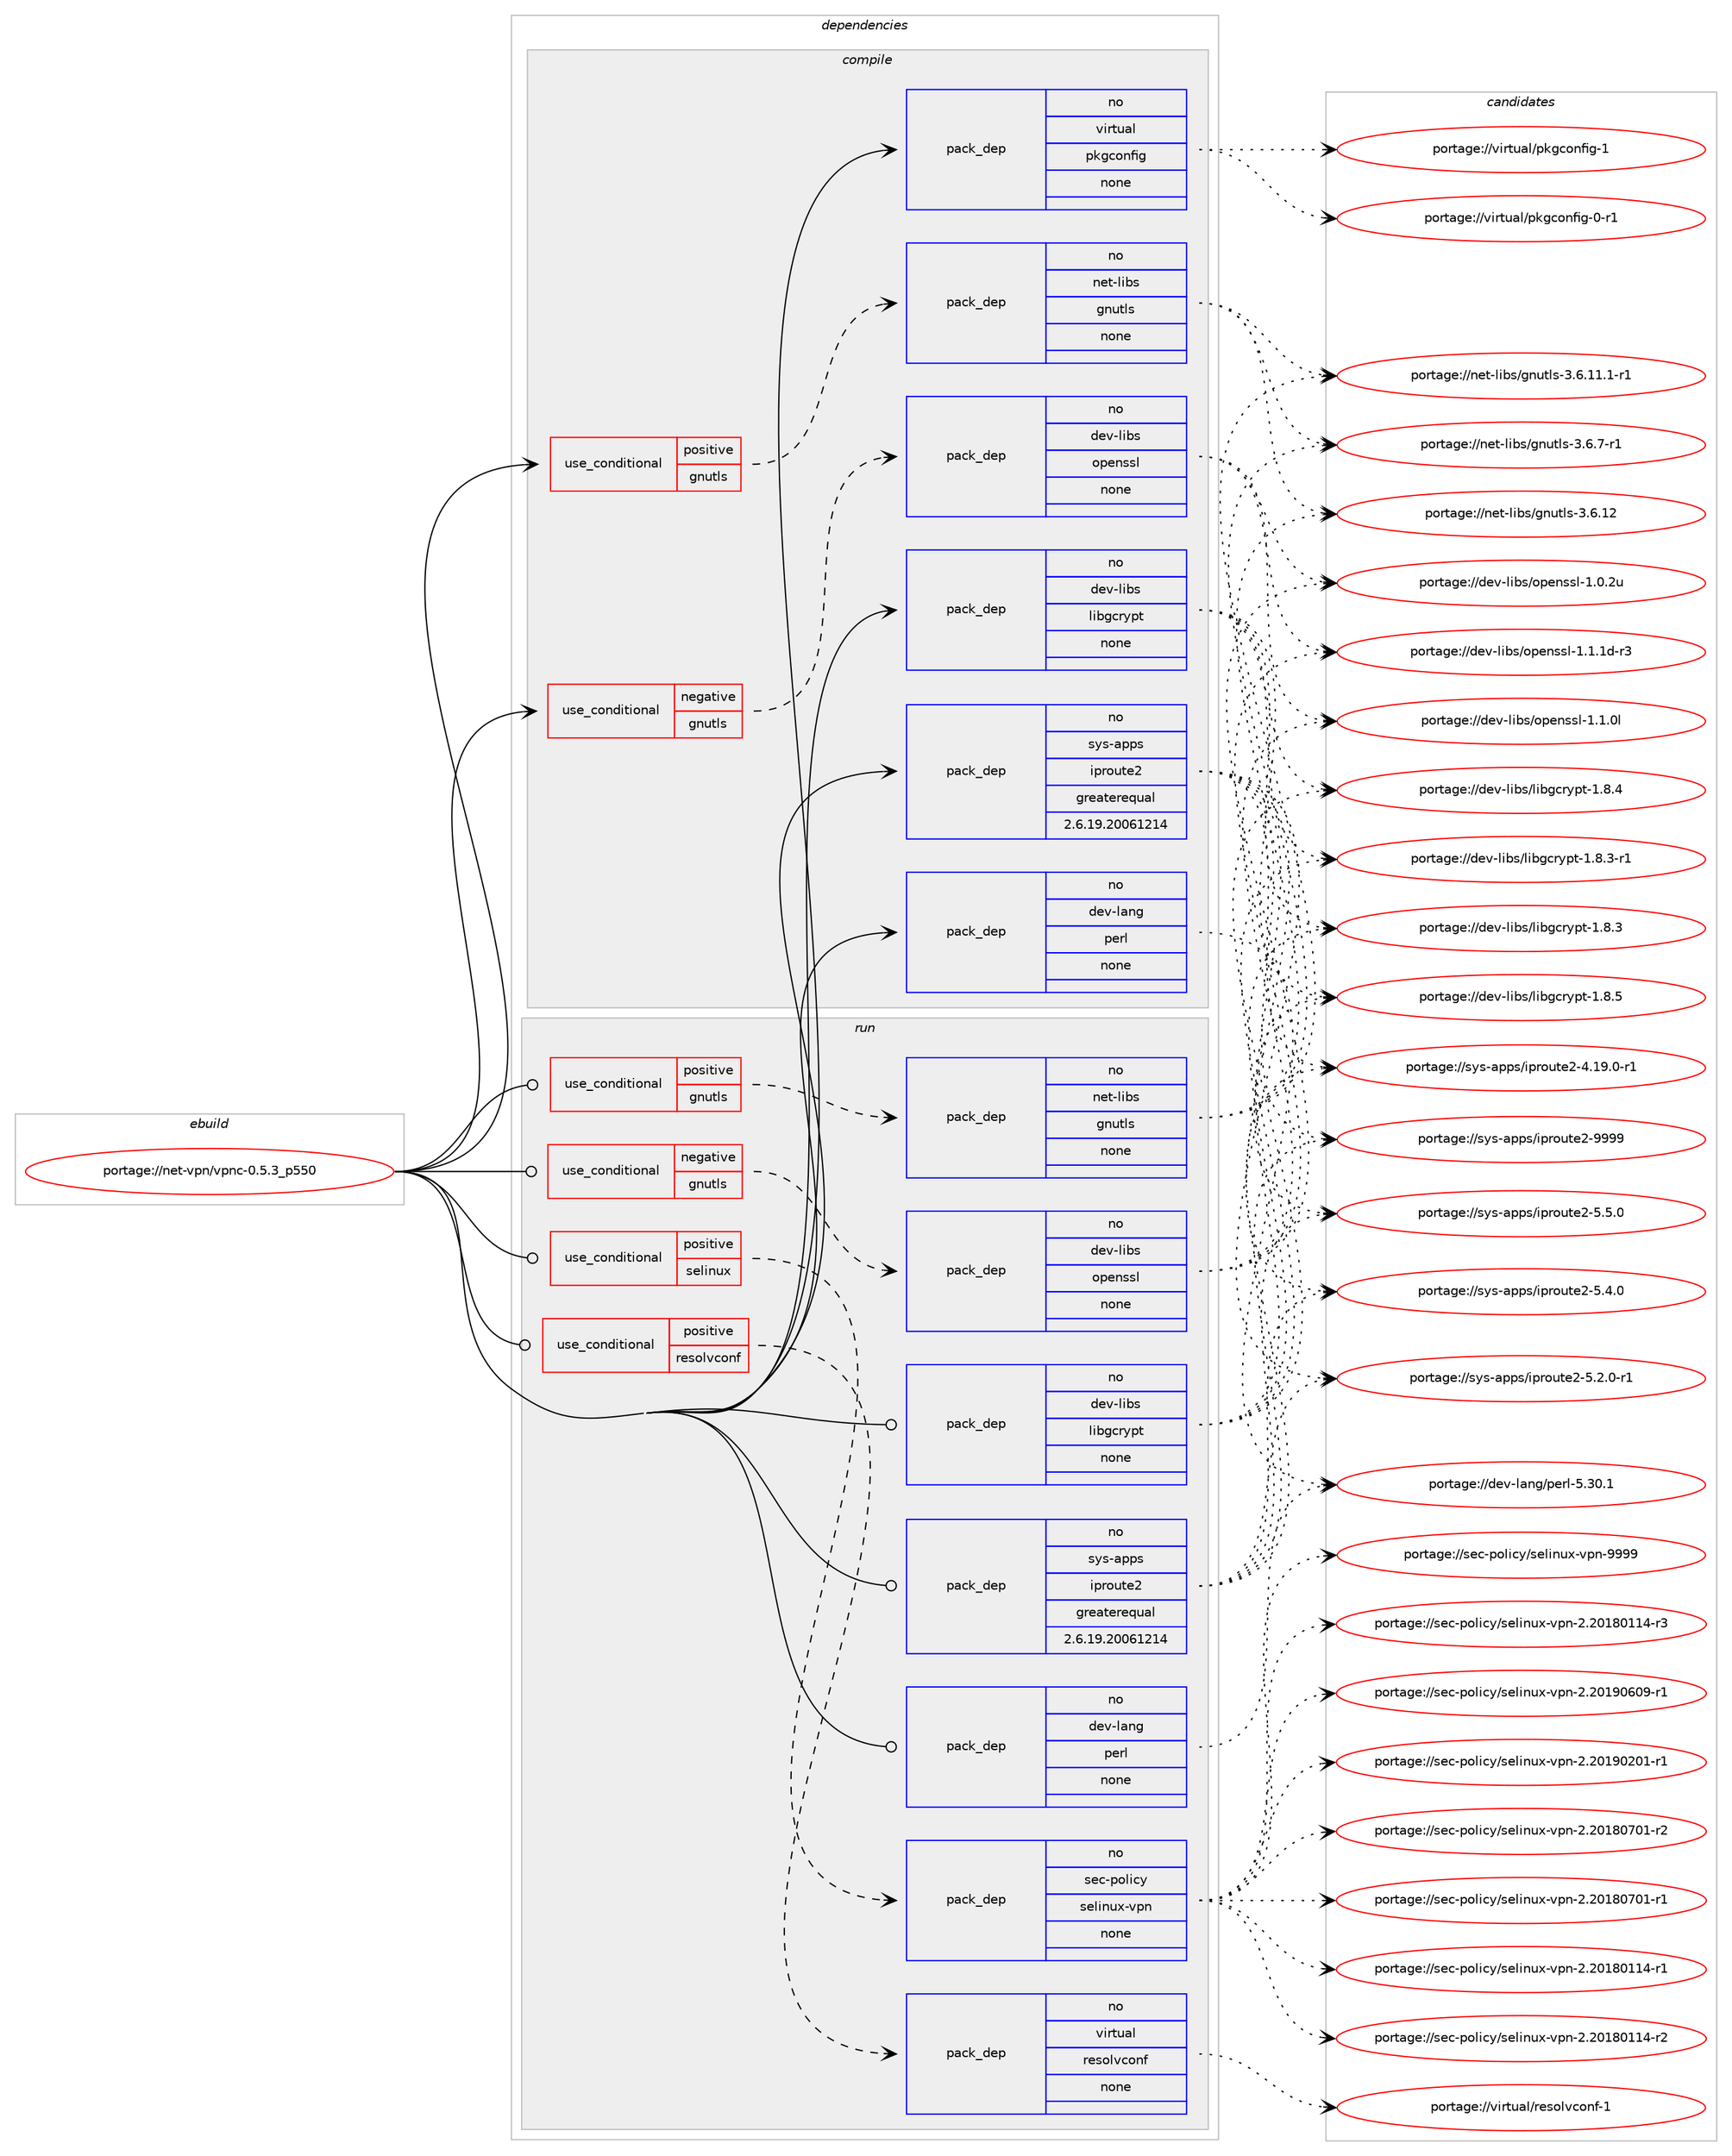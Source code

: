 digraph prolog {

# *************
# Graph options
# *************

newrank=true;
concentrate=true;
compound=true;
graph [rankdir=LR,fontname=Helvetica,fontsize=10,ranksep=1.5];#, ranksep=2.5, nodesep=0.2];
edge  [arrowhead=vee];
node  [fontname=Helvetica,fontsize=10];

# **********
# The ebuild
# **********

subgraph cluster_leftcol {
color=gray;
rank=same;
label=<<i>ebuild</i>>;
id [label="portage://net-vpn/vpnc-0.5.3_p550", color=red, width=4, href="../net-vpn/vpnc-0.5.3_p550.svg"];
}

# ****************
# The dependencies
# ****************

subgraph cluster_midcol {
color=gray;
label=<<i>dependencies</i>>;
subgraph cluster_compile {
fillcolor="#eeeeee";
style=filled;
label=<<i>compile</i>>;
subgraph cond22210 {
dependency112117 [label=<<TABLE BORDER="0" CELLBORDER="1" CELLSPACING="0" CELLPADDING="4"><TR><TD ROWSPAN="3" CELLPADDING="10">use_conditional</TD></TR><TR><TD>negative</TD></TR><TR><TD>gnutls</TD></TR></TABLE>>, shape=none, color=red];
subgraph pack88044 {
dependency112118 [label=<<TABLE BORDER="0" CELLBORDER="1" CELLSPACING="0" CELLPADDING="4" WIDTH="220"><TR><TD ROWSPAN="6" CELLPADDING="30">pack_dep</TD></TR><TR><TD WIDTH="110">no</TD></TR><TR><TD>dev-libs</TD></TR><TR><TD>openssl</TD></TR><TR><TD>none</TD></TR><TR><TD></TD></TR></TABLE>>, shape=none, color=blue];
}
dependency112117:e -> dependency112118:w [weight=20,style="dashed",arrowhead="vee"];
}
id:e -> dependency112117:w [weight=20,style="solid",arrowhead="vee"];
subgraph cond22211 {
dependency112119 [label=<<TABLE BORDER="0" CELLBORDER="1" CELLSPACING="0" CELLPADDING="4"><TR><TD ROWSPAN="3" CELLPADDING="10">use_conditional</TD></TR><TR><TD>positive</TD></TR><TR><TD>gnutls</TD></TR></TABLE>>, shape=none, color=red];
subgraph pack88045 {
dependency112120 [label=<<TABLE BORDER="0" CELLBORDER="1" CELLSPACING="0" CELLPADDING="4" WIDTH="220"><TR><TD ROWSPAN="6" CELLPADDING="30">pack_dep</TD></TR><TR><TD WIDTH="110">no</TD></TR><TR><TD>net-libs</TD></TR><TR><TD>gnutls</TD></TR><TR><TD>none</TD></TR><TR><TD></TD></TR></TABLE>>, shape=none, color=blue];
}
dependency112119:e -> dependency112120:w [weight=20,style="dashed",arrowhead="vee"];
}
id:e -> dependency112119:w [weight=20,style="solid",arrowhead="vee"];
subgraph pack88046 {
dependency112121 [label=<<TABLE BORDER="0" CELLBORDER="1" CELLSPACING="0" CELLPADDING="4" WIDTH="220"><TR><TD ROWSPAN="6" CELLPADDING="30">pack_dep</TD></TR><TR><TD WIDTH="110">no</TD></TR><TR><TD>dev-lang</TD></TR><TR><TD>perl</TD></TR><TR><TD>none</TD></TR><TR><TD></TD></TR></TABLE>>, shape=none, color=blue];
}
id:e -> dependency112121:w [weight=20,style="solid",arrowhead="vee"];
subgraph pack88047 {
dependency112122 [label=<<TABLE BORDER="0" CELLBORDER="1" CELLSPACING="0" CELLPADDING="4" WIDTH="220"><TR><TD ROWSPAN="6" CELLPADDING="30">pack_dep</TD></TR><TR><TD WIDTH="110">no</TD></TR><TR><TD>dev-libs</TD></TR><TR><TD>libgcrypt</TD></TR><TR><TD>none</TD></TR><TR><TD></TD></TR></TABLE>>, shape=none, color=blue];
}
id:e -> dependency112122:w [weight=20,style="solid",arrowhead="vee"];
subgraph pack88048 {
dependency112123 [label=<<TABLE BORDER="0" CELLBORDER="1" CELLSPACING="0" CELLPADDING="4" WIDTH="220"><TR><TD ROWSPAN="6" CELLPADDING="30">pack_dep</TD></TR><TR><TD WIDTH="110">no</TD></TR><TR><TD>sys-apps</TD></TR><TR><TD>iproute2</TD></TR><TR><TD>greaterequal</TD></TR><TR><TD>2.6.19.20061214</TD></TR></TABLE>>, shape=none, color=blue];
}
id:e -> dependency112123:w [weight=20,style="solid",arrowhead="vee"];
subgraph pack88049 {
dependency112124 [label=<<TABLE BORDER="0" CELLBORDER="1" CELLSPACING="0" CELLPADDING="4" WIDTH="220"><TR><TD ROWSPAN="6" CELLPADDING="30">pack_dep</TD></TR><TR><TD WIDTH="110">no</TD></TR><TR><TD>virtual</TD></TR><TR><TD>pkgconfig</TD></TR><TR><TD>none</TD></TR><TR><TD></TD></TR></TABLE>>, shape=none, color=blue];
}
id:e -> dependency112124:w [weight=20,style="solid",arrowhead="vee"];
}
subgraph cluster_compileandrun {
fillcolor="#eeeeee";
style=filled;
label=<<i>compile and run</i>>;
}
subgraph cluster_run {
fillcolor="#eeeeee";
style=filled;
label=<<i>run</i>>;
subgraph cond22212 {
dependency112125 [label=<<TABLE BORDER="0" CELLBORDER="1" CELLSPACING="0" CELLPADDING="4"><TR><TD ROWSPAN="3" CELLPADDING="10">use_conditional</TD></TR><TR><TD>negative</TD></TR><TR><TD>gnutls</TD></TR></TABLE>>, shape=none, color=red];
subgraph pack88050 {
dependency112126 [label=<<TABLE BORDER="0" CELLBORDER="1" CELLSPACING="0" CELLPADDING="4" WIDTH="220"><TR><TD ROWSPAN="6" CELLPADDING="30">pack_dep</TD></TR><TR><TD WIDTH="110">no</TD></TR><TR><TD>dev-libs</TD></TR><TR><TD>openssl</TD></TR><TR><TD>none</TD></TR><TR><TD></TD></TR></TABLE>>, shape=none, color=blue];
}
dependency112125:e -> dependency112126:w [weight=20,style="dashed",arrowhead="vee"];
}
id:e -> dependency112125:w [weight=20,style="solid",arrowhead="odot"];
subgraph cond22213 {
dependency112127 [label=<<TABLE BORDER="0" CELLBORDER="1" CELLSPACING="0" CELLPADDING="4"><TR><TD ROWSPAN="3" CELLPADDING="10">use_conditional</TD></TR><TR><TD>positive</TD></TR><TR><TD>gnutls</TD></TR></TABLE>>, shape=none, color=red];
subgraph pack88051 {
dependency112128 [label=<<TABLE BORDER="0" CELLBORDER="1" CELLSPACING="0" CELLPADDING="4" WIDTH="220"><TR><TD ROWSPAN="6" CELLPADDING="30">pack_dep</TD></TR><TR><TD WIDTH="110">no</TD></TR><TR><TD>net-libs</TD></TR><TR><TD>gnutls</TD></TR><TR><TD>none</TD></TR><TR><TD></TD></TR></TABLE>>, shape=none, color=blue];
}
dependency112127:e -> dependency112128:w [weight=20,style="dashed",arrowhead="vee"];
}
id:e -> dependency112127:w [weight=20,style="solid",arrowhead="odot"];
subgraph cond22214 {
dependency112129 [label=<<TABLE BORDER="0" CELLBORDER="1" CELLSPACING="0" CELLPADDING="4"><TR><TD ROWSPAN="3" CELLPADDING="10">use_conditional</TD></TR><TR><TD>positive</TD></TR><TR><TD>resolvconf</TD></TR></TABLE>>, shape=none, color=red];
subgraph pack88052 {
dependency112130 [label=<<TABLE BORDER="0" CELLBORDER="1" CELLSPACING="0" CELLPADDING="4" WIDTH="220"><TR><TD ROWSPAN="6" CELLPADDING="30">pack_dep</TD></TR><TR><TD WIDTH="110">no</TD></TR><TR><TD>virtual</TD></TR><TR><TD>resolvconf</TD></TR><TR><TD>none</TD></TR><TR><TD></TD></TR></TABLE>>, shape=none, color=blue];
}
dependency112129:e -> dependency112130:w [weight=20,style="dashed",arrowhead="vee"];
}
id:e -> dependency112129:w [weight=20,style="solid",arrowhead="odot"];
subgraph cond22215 {
dependency112131 [label=<<TABLE BORDER="0" CELLBORDER="1" CELLSPACING="0" CELLPADDING="4"><TR><TD ROWSPAN="3" CELLPADDING="10">use_conditional</TD></TR><TR><TD>positive</TD></TR><TR><TD>selinux</TD></TR></TABLE>>, shape=none, color=red];
subgraph pack88053 {
dependency112132 [label=<<TABLE BORDER="0" CELLBORDER="1" CELLSPACING="0" CELLPADDING="4" WIDTH="220"><TR><TD ROWSPAN="6" CELLPADDING="30">pack_dep</TD></TR><TR><TD WIDTH="110">no</TD></TR><TR><TD>sec-policy</TD></TR><TR><TD>selinux-vpn</TD></TR><TR><TD>none</TD></TR><TR><TD></TD></TR></TABLE>>, shape=none, color=blue];
}
dependency112131:e -> dependency112132:w [weight=20,style="dashed",arrowhead="vee"];
}
id:e -> dependency112131:w [weight=20,style="solid",arrowhead="odot"];
subgraph pack88054 {
dependency112133 [label=<<TABLE BORDER="0" CELLBORDER="1" CELLSPACING="0" CELLPADDING="4" WIDTH="220"><TR><TD ROWSPAN="6" CELLPADDING="30">pack_dep</TD></TR><TR><TD WIDTH="110">no</TD></TR><TR><TD>dev-lang</TD></TR><TR><TD>perl</TD></TR><TR><TD>none</TD></TR><TR><TD></TD></TR></TABLE>>, shape=none, color=blue];
}
id:e -> dependency112133:w [weight=20,style="solid",arrowhead="odot"];
subgraph pack88055 {
dependency112134 [label=<<TABLE BORDER="0" CELLBORDER="1" CELLSPACING="0" CELLPADDING="4" WIDTH="220"><TR><TD ROWSPAN="6" CELLPADDING="30">pack_dep</TD></TR><TR><TD WIDTH="110">no</TD></TR><TR><TD>dev-libs</TD></TR><TR><TD>libgcrypt</TD></TR><TR><TD>none</TD></TR><TR><TD></TD></TR></TABLE>>, shape=none, color=blue];
}
id:e -> dependency112134:w [weight=20,style="solid",arrowhead="odot"];
subgraph pack88056 {
dependency112135 [label=<<TABLE BORDER="0" CELLBORDER="1" CELLSPACING="0" CELLPADDING="4" WIDTH="220"><TR><TD ROWSPAN="6" CELLPADDING="30">pack_dep</TD></TR><TR><TD WIDTH="110">no</TD></TR><TR><TD>sys-apps</TD></TR><TR><TD>iproute2</TD></TR><TR><TD>greaterequal</TD></TR><TR><TD>2.6.19.20061214</TD></TR></TABLE>>, shape=none, color=blue];
}
id:e -> dependency112135:w [weight=20,style="solid",arrowhead="odot"];
}
}

# **************
# The candidates
# **************

subgraph cluster_choices {
rank=same;
color=gray;
label=<<i>candidates</i>>;

subgraph choice88044 {
color=black;
nodesep=1;
choice1001011184510810598115471111121011101151151084549464946491004511451 [label="portage://dev-libs/openssl-1.1.1d-r3", color=red, width=4,href="../dev-libs/openssl-1.1.1d-r3.svg"];
choice100101118451081059811547111112101110115115108454946494648108 [label="portage://dev-libs/openssl-1.1.0l", color=red, width=4,href="../dev-libs/openssl-1.1.0l.svg"];
choice100101118451081059811547111112101110115115108454946484650117 [label="portage://dev-libs/openssl-1.0.2u", color=red, width=4,href="../dev-libs/openssl-1.0.2u.svg"];
dependency112118:e -> choice1001011184510810598115471111121011101151151084549464946491004511451:w [style=dotted,weight="100"];
dependency112118:e -> choice100101118451081059811547111112101110115115108454946494648108:w [style=dotted,weight="100"];
dependency112118:e -> choice100101118451081059811547111112101110115115108454946484650117:w [style=dotted,weight="100"];
}
subgraph choice88045 {
color=black;
nodesep=1;
choice1101011164510810598115471031101171161081154551465446554511449 [label="portage://net-libs/gnutls-3.6.7-r1", color=red, width=4,href="../net-libs/gnutls-3.6.7-r1.svg"];
choice11010111645108105981154710311011711610811545514654464950 [label="portage://net-libs/gnutls-3.6.12", color=red, width=4,href="../net-libs/gnutls-3.6.12.svg"];
choice1101011164510810598115471031101171161081154551465446494946494511449 [label="portage://net-libs/gnutls-3.6.11.1-r1", color=red, width=4,href="../net-libs/gnutls-3.6.11.1-r1.svg"];
dependency112120:e -> choice1101011164510810598115471031101171161081154551465446554511449:w [style=dotted,weight="100"];
dependency112120:e -> choice11010111645108105981154710311011711610811545514654464950:w [style=dotted,weight="100"];
dependency112120:e -> choice1101011164510810598115471031101171161081154551465446494946494511449:w [style=dotted,weight="100"];
}
subgraph choice88046 {
color=black;
nodesep=1;
choice10010111845108971101034711210111410845534651484649 [label="portage://dev-lang/perl-5.30.1", color=red, width=4,href="../dev-lang/perl-5.30.1.svg"];
dependency112121:e -> choice10010111845108971101034711210111410845534651484649:w [style=dotted,weight="100"];
}
subgraph choice88047 {
color=black;
nodesep=1;
choice1001011184510810598115471081059810399114121112116454946564653 [label="portage://dev-libs/libgcrypt-1.8.5", color=red, width=4,href="../dev-libs/libgcrypt-1.8.5.svg"];
choice1001011184510810598115471081059810399114121112116454946564652 [label="portage://dev-libs/libgcrypt-1.8.4", color=red, width=4,href="../dev-libs/libgcrypt-1.8.4.svg"];
choice10010111845108105981154710810598103991141211121164549465646514511449 [label="portage://dev-libs/libgcrypt-1.8.3-r1", color=red, width=4,href="../dev-libs/libgcrypt-1.8.3-r1.svg"];
choice1001011184510810598115471081059810399114121112116454946564651 [label="portage://dev-libs/libgcrypt-1.8.3", color=red, width=4,href="../dev-libs/libgcrypt-1.8.3.svg"];
dependency112122:e -> choice1001011184510810598115471081059810399114121112116454946564653:w [style=dotted,weight="100"];
dependency112122:e -> choice1001011184510810598115471081059810399114121112116454946564652:w [style=dotted,weight="100"];
dependency112122:e -> choice10010111845108105981154710810598103991141211121164549465646514511449:w [style=dotted,weight="100"];
dependency112122:e -> choice1001011184510810598115471081059810399114121112116454946564651:w [style=dotted,weight="100"];
}
subgraph choice88048 {
color=black;
nodesep=1;
choice115121115459711211211547105112114111117116101504557575757 [label="portage://sys-apps/iproute2-9999", color=red, width=4,href="../sys-apps/iproute2-9999.svg"];
choice11512111545971121121154710511211411111711610150455346534648 [label="portage://sys-apps/iproute2-5.5.0", color=red, width=4,href="../sys-apps/iproute2-5.5.0.svg"];
choice11512111545971121121154710511211411111711610150455346524648 [label="portage://sys-apps/iproute2-5.4.0", color=red, width=4,href="../sys-apps/iproute2-5.4.0.svg"];
choice115121115459711211211547105112114111117116101504553465046484511449 [label="portage://sys-apps/iproute2-5.2.0-r1", color=red, width=4,href="../sys-apps/iproute2-5.2.0-r1.svg"];
choice11512111545971121121154710511211411111711610150455246495746484511449 [label="portage://sys-apps/iproute2-4.19.0-r1", color=red, width=4,href="../sys-apps/iproute2-4.19.0-r1.svg"];
dependency112123:e -> choice115121115459711211211547105112114111117116101504557575757:w [style=dotted,weight="100"];
dependency112123:e -> choice11512111545971121121154710511211411111711610150455346534648:w [style=dotted,weight="100"];
dependency112123:e -> choice11512111545971121121154710511211411111711610150455346524648:w [style=dotted,weight="100"];
dependency112123:e -> choice115121115459711211211547105112114111117116101504553465046484511449:w [style=dotted,weight="100"];
dependency112123:e -> choice11512111545971121121154710511211411111711610150455246495746484511449:w [style=dotted,weight="100"];
}
subgraph choice88049 {
color=black;
nodesep=1;
choice1181051141161179710847112107103991111101021051034549 [label="portage://virtual/pkgconfig-1", color=red, width=4,href="../virtual/pkgconfig-1.svg"];
choice11810511411611797108471121071039911111010210510345484511449 [label="portage://virtual/pkgconfig-0-r1", color=red, width=4,href="../virtual/pkgconfig-0-r1.svg"];
dependency112124:e -> choice1181051141161179710847112107103991111101021051034549:w [style=dotted,weight="100"];
dependency112124:e -> choice11810511411611797108471121071039911111010210510345484511449:w [style=dotted,weight="100"];
}
subgraph choice88050 {
color=black;
nodesep=1;
choice1001011184510810598115471111121011101151151084549464946491004511451 [label="portage://dev-libs/openssl-1.1.1d-r3", color=red, width=4,href="../dev-libs/openssl-1.1.1d-r3.svg"];
choice100101118451081059811547111112101110115115108454946494648108 [label="portage://dev-libs/openssl-1.1.0l", color=red, width=4,href="../dev-libs/openssl-1.1.0l.svg"];
choice100101118451081059811547111112101110115115108454946484650117 [label="portage://dev-libs/openssl-1.0.2u", color=red, width=4,href="../dev-libs/openssl-1.0.2u.svg"];
dependency112126:e -> choice1001011184510810598115471111121011101151151084549464946491004511451:w [style=dotted,weight="100"];
dependency112126:e -> choice100101118451081059811547111112101110115115108454946494648108:w [style=dotted,weight="100"];
dependency112126:e -> choice100101118451081059811547111112101110115115108454946484650117:w [style=dotted,weight="100"];
}
subgraph choice88051 {
color=black;
nodesep=1;
choice1101011164510810598115471031101171161081154551465446554511449 [label="portage://net-libs/gnutls-3.6.7-r1", color=red, width=4,href="../net-libs/gnutls-3.6.7-r1.svg"];
choice11010111645108105981154710311011711610811545514654464950 [label="portage://net-libs/gnutls-3.6.12", color=red, width=4,href="../net-libs/gnutls-3.6.12.svg"];
choice1101011164510810598115471031101171161081154551465446494946494511449 [label="portage://net-libs/gnutls-3.6.11.1-r1", color=red, width=4,href="../net-libs/gnutls-3.6.11.1-r1.svg"];
dependency112128:e -> choice1101011164510810598115471031101171161081154551465446554511449:w [style=dotted,weight="100"];
dependency112128:e -> choice11010111645108105981154710311011711610811545514654464950:w [style=dotted,weight="100"];
dependency112128:e -> choice1101011164510810598115471031101171161081154551465446494946494511449:w [style=dotted,weight="100"];
}
subgraph choice88052 {
color=black;
nodesep=1;
choice1181051141161179710847114101115111108118991111101024549 [label="portage://virtual/resolvconf-1", color=red, width=4,href="../virtual/resolvconf-1.svg"];
dependency112130:e -> choice1181051141161179710847114101115111108118991111101024549:w [style=dotted,weight="100"];
}
subgraph choice88053 {
color=black;
nodesep=1;
choice11510199451121111081059912147115101108105110117120451181121104557575757 [label="portage://sec-policy/selinux-vpn-9999", color=red, width=4,href="../sec-policy/selinux-vpn-9999.svg"];
choice115101994511211110810599121471151011081051101171204511811211045504650484957485448574511449 [label="portage://sec-policy/selinux-vpn-2.20190609-r1", color=red, width=4,href="../sec-policy/selinux-vpn-2.20190609-r1.svg"];
choice115101994511211110810599121471151011081051101171204511811211045504650484957485048494511449 [label="portage://sec-policy/selinux-vpn-2.20190201-r1", color=red, width=4,href="../sec-policy/selinux-vpn-2.20190201-r1.svg"];
choice115101994511211110810599121471151011081051101171204511811211045504650484956485548494511450 [label="portage://sec-policy/selinux-vpn-2.20180701-r2", color=red, width=4,href="../sec-policy/selinux-vpn-2.20180701-r2.svg"];
choice115101994511211110810599121471151011081051101171204511811211045504650484956485548494511449 [label="portage://sec-policy/selinux-vpn-2.20180701-r1", color=red, width=4,href="../sec-policy/selinux-vpn-2.20180701-r1.svg"];
choice115101994511211110810599121471151011081051101171204511811211045504650484956484949524511451 [label="portage://sec-policy/selinux-vpn-2.20180114-r3", color=red, width=4,href="../sec-policy/selinux-vpn-2.20180114-r3.svg"];
choice115101994511211110810599121471151011081051101171204511811211045504650484956484949524511450 [label="portage://sec-policy/selinux-vpn-2.20180114-r2", color=red, width=4,href="../sec-policy/selinux-vpn-2.20180114-r2.svg"];
choice115101994511211110810599121471151011081051101171204511811211045504650484956484949524511449 [label="portage://sec-policy/selinux-vpn-2.20180114-r1", color=red, width=4,href="../sec-policy/selinux-vpn-2.20180114-r1.svg"];
dependency112132:e -> choice11510199451121111081059912147115101108105110117120451181121104557575757:w [style=dotted,weight="100"];
dependency112132:e -> choice115101994511211110810599121471151011081051101171204511811211045504650484957485448574511449:w [style=dotted,weight="100"];
dependency112132:e -> choice115101994511211110810599121471151011081051101171204511811211045504650484957485048494511449:w [style=dotted,weight="100"];
dependency112132:e -> choice115101994511211110810599121471151011081051101171204511811211045504650484956485548494511450:w [style=dotted,weight="100"];
dependency112132:e -> choice115101994511211110810599121471151011081051101171204511811211045504650484956485548494511449:w [style=dotted,weight="100"];
dependency112132:e -> choice115101994511211110810599121471151011081051101171204511811211045504650484956484949524511451:w [style=dotted,weight="100"];
dependency112132:e -> choice115101994511211110810599121471151011081051101171204511811211045504650484956484949524511450:w [style=dotted,weight="100"];
dependency112132:e -> choice115101994511211110810599121471151011081051101171204511811211045504650484956484949524511449:w [style=dotted,weight="100"];
}
subgraph choice88054 {
color=black;
nodesep=1;
choice10010111845108971101034711210111410845534651484649 [label="portage://dev-lang/perl-5.30.1", color=red, width=4,href="../dev-lang/perl-5.30.1.svg"];
dependency112133:e -> choice10010111845108971101034711210111410845534651484649:w [style=dotted,weight="100"];
}
subgraph choice88055 {
color=black;
nodesep=1;
choice1001011184510810598115471081059810399114121112116454946564653 [label="portage://dev-libs/libgcrypt-1.8.5", color=red, width=4,href="../dev-libs/libgcrypt-1.8.5.svg"];
choice1001011184510810598115471081059810399114121112116454946564652 [label="portage://dev-libs/libgcrypt-1.8.4", color=red, width=4,href="../dev-libs/libgcrypt-1.8.4.svg"];
choice10010111845108105981154710810598103991141211121164549465646514511449 [label="portage://dev-libs/libgcrypt-1.8.3-r1", color=red, width=4,href="../dev-libs/libgcrypt-1.8.3-r1.svg"];
choice1001011184510810598115471081059810399114121112116454946564651 [label="portage://dev-libs/libgcrypt-1.8.3", color=red, width=4,href="../dev-libs/libgcrypt-1.8.3.svg"];
dependency112134:e -> choice1001011184510810598115471081059810399114121112116454946564653:w [style=dotted,weight="100"];
dependency112134:e -> choice1001011184510810598115471081059810399114121112116454946564652:w [style=dotted,weight="100"];
dependency112134:e -> choice10010111845108105981154710810598103991141211121164549465646514511449:w [style=dotted,weight="100"];
dependency112134:e -> choice1001011184510810598115471081059810399114121112116454946564651:w [style=dotted,weight="100"];
}
subgraph choice88056 {
color=black;
nodesep=1;
choice115121115459711211211547105112114111117116101504557575757 [label="portage://sys-apps/iproute2-9999", color=red, width=4,href="../sys-apps/iproute2-9999.svg"];
choice11512111545971121121154710511211411111711610150455346534648 [label="portage://sys-apps/iproute2-5.5.0", color=red, width=4,href="../sys-apps/iproute2-5.5.0.svg"];
choice11512111545971121121154710511211411111711610150455346524648 [label="portage://sys-apps/iproute2-5.4.0", color=red, width=4,href="../sys-apps/iproute2-5.4.0.svg"];
choice115121115459711211211547105112114111117116101504553465046484511449 [label="portage://sys-apps/iproute2-5.2.0-r1", color=red, width=4,href="../sys-apps/iproute2-5.2.0-r1.svg"];
choice11512111545971121121154710511211411111711610150455246495746484511449 [label="portage://sys-apps/iproute2-4.19.0-r1", color=red, width=4,href="../sys-apps/iproute2-4.19.0-r1.svg"];
dependency112135:e -> choice115121115459711211211547105112114111117116101504557575757:w [style=dotted,weight="100"];
dependency112135:e -> choice11512111545971121121154710511211411111711610150455346534648:w [style=dotted,weight="100"];
dependency112135:e -> choice11512111545971121121154710511211411111711610150455346524648:w [style=dotted,weight="100"];
dependency112135:e -> choice115121115459711211211547105112114111117116101504553465046484511449:w [style=dotted,weight="100"];
dependency112135:e -> choice11512111545971121121154710511211411111711610150455246495746484511449:w [style=dotted,weight="100"];
}
}

}
